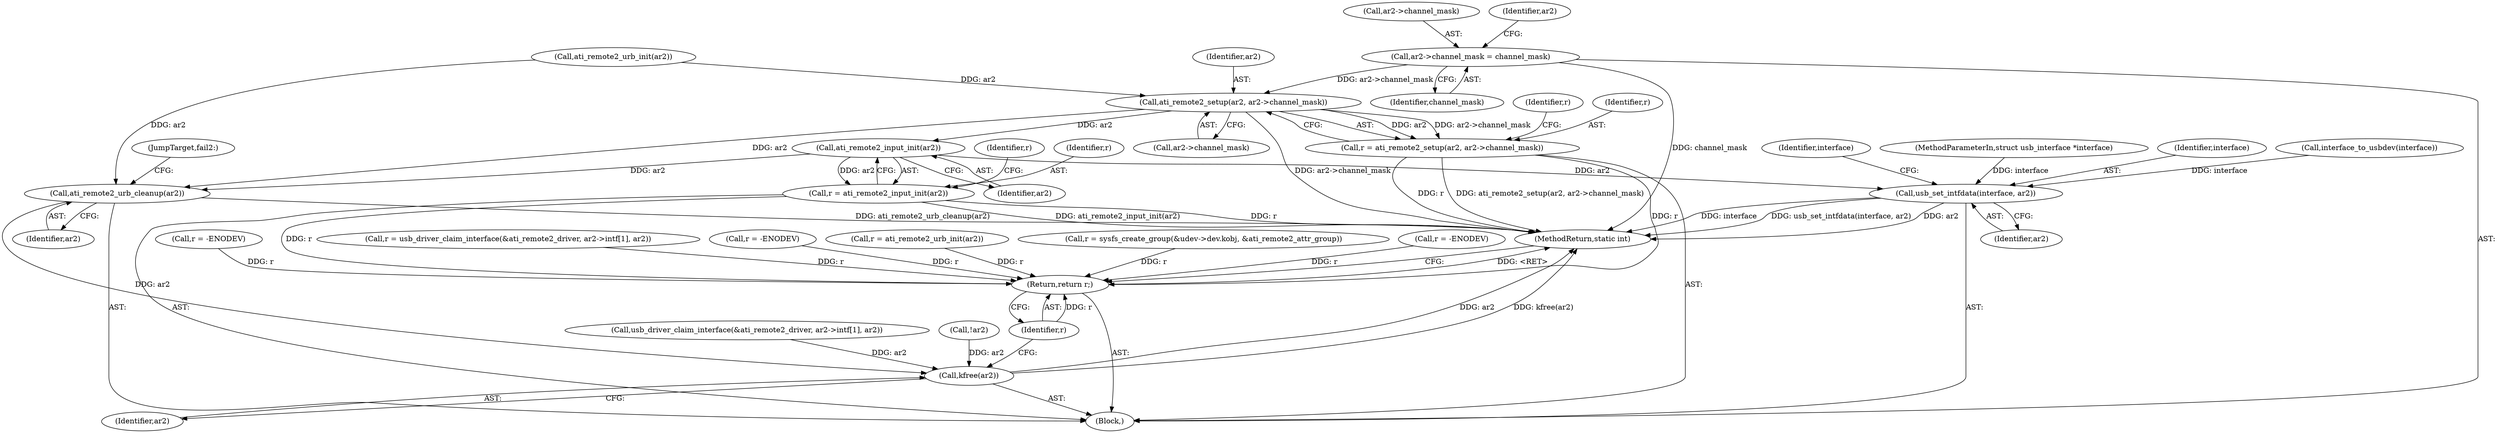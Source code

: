 digraph "0_linux_950336ba3e4a1ffd2ca60d29f6ef386dd2c7351d@pointer" {
"1000309" [label="(Call,ar2->channel_mask = channel_mask)"];
"1000321" [label="(Call,ati_remote2_setup(ar2, ar2->channel_mask))"];
"1000319" [label="(Call,r = ati_remote2_setup(ar2, ar2->channel_mask))"];
"1000412" [label="(Return,return r;)"];
"1000372" [label="(Call,ati_remote2_input_init(ar2))"];
"1000370" [label="(Call,r = ati_remote2_input_init(ar2))"];
"1000377" [label="(Call,usb_set_intfdata(interface, ar2))"];
"1000398" [label="(Call,ati_remote2_urb_cleanup(ar2))"];
"1000410" [label="(Call,kfree(ar2))"];
"1000283" [label="(Call,r = -ENODEV)"];
"1000400" [label="(JumpTarget,fail2:)"];
"1000241" [label="(Call,usb_driver_claim_interface(&ati_remote2_driver, ar2->intf[1], ar2))"];
"1000378" [label="(Identifier,interface)"];
"1000239" [label="(Call,r = usb_driver_claim_interface(&ati_remote2_driver, ar2->intf[1], ar2))"];
"1000321" [label="(Call,ati_remote2_setup(ar2, ar2->channel_mask))"];
"1000372" [label="(Call,ati_remote2_input_init(ar2))"];
"1000310" [label="(Call,ar2->channel_mask)"];
"1000313" [label="(Identifier,channel_mask)"];
"1000411" [label="(Identifier,ar2)"];
"1000309" [label="(Call,ar2->channel_mask = channel_mask)"];
"1000399" [label="(Identifier,ar2)"];
"1000377" [label="(Call,usb_set_intfdata(interface, ar2))"];
"1000110" [label="(Call,interface_to_usbdev(interface))"];
"1000327" [label="(Identifier,r)"];
"1000234" [label="(Call,r = -ENODEV)"];
"1000410" [label="(Call,kfree(ar2))"];
"1000302" [label="(Call,r = ati_remote2_urb_init(ar2))"];
"1000375" [label="(Identifier,r)"];
"1000370" [label="(Call,r = ati_remote2_input_init(ar2))"];
"1000136" [label="(Call,!ar2)"];
"1000413" [label="(Identifier,r)"];
"1000382" [label="(Identifier,interface)"];
"1000106" [label="(Block,)"];
"1000356" [label="(Call,r = sysfs_create_group(&udev->dev.kobj, &ati_remote2_attr_group))"];
"1000323" [label="(Call,ar2->channel_mask)"];
"1000373" [label="(Identifier,ar2)"];
"1000371" [label="(Identifier,r)"];
"1000319" [label="(Call,r = ati_remote2_setup(ar2, ar2->channel_mask))"];
"1000412" [label="(Return,return r;)"];
"1000304" [label="(Call,ati_remote2_urb_init(ar2))"];
"1000398" [label="(Call,ati_remote2_urb_cleanup(ar2))"];
"1000322" [label="(Identifier,ar2)"];
"1000316" [label="(Identifier,ar2)"];
"1000167" [label="(Call,r = -ENODEV)"];
"1000104" [label="(MethodParameterIn,struct usb_interface *interface)"];
"1000379" [label="(Identifier,ar2)"];
"1000320" [label="(Identifier,r)"];
"1000414" [label="(MethodReturn,static int)"];
"1000309" -> "1000106"  [label="AST: "];
"1000309" -> "1000313"  [label="CFG: "];
"1000310" -> "1000309"  [label="AST: "];
"1000313" -> "1000309"  [label="AST: "];
"1000316" -> "1000309"  [label="CFG: "];
"1000309" -> "1000414"  [label="DDG: channel_mask"];
"1000309" -> "1000321"  [label="DDG: ar2->channel_mask"];
"1000321" -> "1000319"  [label="AST: "];
"1000321" -> "1000323"  [label="CFG: "];
"1000322" -> "1000321"  [label="AST: "];
"1000323" -> "1000321"  [label="AST: "];
"1000319" -> "1000321"  [label="CFG: "];
"1000321" -> "1000414"  [label="DDG: ar2->channel_mask"];
"1000321" -> "1000319"  [label="DDG: ar2"];
"1000321" -> "1000319"  [label="DDG: ar2->channel_mask"];
"1000304" -> "1000321"  [label="DDG: ar2"];
"1000321" -> "1000372"  [label="DDG: ar2"];
"1000321" -> "1000398"  [label="DDG: ar2"];
"1000319" -> "1000106"  [label="AST: "];
"1000320" -> "1000319"  [label="AST: "];
"1000327" -> "1000319"  [label="CFG: "];
"1000319" -> "1000414"  [label="DDG: ati_remote2_setup(ar2, ar2->channel_mask)"];
"1000319" -> "1000414"  [label="DDG: r"];
"1000319" -> "1000412"  [label="DDG: r"];
"1000412" -> "1000106"  [label="AST: "];
"1000412" -> "1000413"  [label="CFG: "];
"1000413" -> "1000412"  [label="AST: "];
"1000414" -> "1000412"  [label="CFG: "];
"1000412" -> "1000414"  [label="DDG: <RET>"];
"1000413" -> "1000412"  [label="DDG: r"];
"1000167" -> "1000412"  [label="DDG: r"];
"1000283" -> "1000412"  [label="DDG: r"];
"1000234" -> "1000412"  [label="DDG: r"];
"1000239" -> "1000412"  [label="DDG: r"];
"1000370" -> "1000412"  [label="DDG: r"];
"1000302" -> "1000412"  [label="DDG: r"];
"1000356" -> "1000412"  [label="DDG: r"];
"1000372" -> "1000370"  [label="AST: "];
"1000372" -> "1000373"  [label="CFG: "];
"1000373" -> "1000372"  [label="AST: "];
"1000370" -> "1000372"  [label="CFG: "];
"1000372" -> "1000370"  [label="DDG: ar2"];
"1000372" -> "1000377"  [label="DDG: ar2"];
"1000372" -> "1000398"  [label="DDG: ar2"];
"1000370" -> "1000106"  [label="AST: "];
"1000371" -> "1000370"  [label="AST: "];
"1000375" -> "1000370"  [label="CFG: "];
"1000370" -> "1000414"  [label="DDG: ati_remote2_input_init(ar2)"];
"1000370" -> "1000414"  [label="DDG: r"];
"1000377" -> "1000106"  [label="AST: "];
"1000377" -> "1000379"  [label="CFG: "];
"1000378" -> "1000377"  [label="AST: "];
"1000379" -> "1000377"  [label="AST: "];
"1000382" -> "1000377"  [label="CFG: "];
"1000377" -> "1000414"  [label="DDG: usb_set_intfdata(interface, ar2)"];
"1000377" -> "1000414"  [label="DDG: ar2"];
"1000377" -> "1000414"  [label="DDG: interface"];
"1000104" -> "1000377"  [label="DDG: interface"];
"1000110" -> "1000377"  [label="DDG: interface"];
"1000398" -> "1000106"  [label="AST: "];
"1000398" -> "1000399"  [label="CFG: "];
"1000399" -> "1000398"  [label="AST: "];
"1000400" -> "1000398"  [label="CFG: "];
"1000398" -> "1000414"  [label="DDG: ati_remote2_urb_cleanup(ar2)"];
"1000304" -> "1000398"  [label="DDG: ar2"];
"1000398" -> "1000410"  [label="DDG: ar2"];
"1000410" -> "1000106"  [label="AST: "];
"1000410" -> "1000411"  [label="CFG: "];
"1000411" -> "1000410"  [label="AST: "];
"1000413" -> "1000410"  [label="CFG: "];
"1000410" -> "1000414"  [label="DDG: ar2"];
"1000410" -> "1000414"  [label="DDG: kfree(ar2)"];
"1000136" -> "1000410"  [label="DDG: ar2"];
"1000241" -> "1000410"  [label="DDG: ar2"];
}
